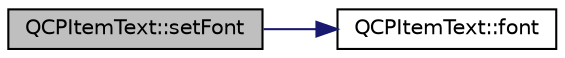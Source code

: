 digraph "QCPItemText::setFont"
{
  edge [fontname="Helvetica",fontsize="10",labelfontname="Helvetica",labelfontsize="10"];
  node [fontname="Helvetica",fontsize="10",shape=record];
  rankdir="LR";
  Node1 [label="QCPItemText::setFont",height=0.2,width=0.4,color="black", fillcolor="grey75", style="filled", fontcolor="black"];
  Node1 -> Node2 [color="midnightblue",fontsize="10",style="solid",fontname="Helvetica"];
  Node2 [label="QCPItemText::font",height=0.2,width=0.4,color="black", fillcolor="white", style="filled",URL="$class_q_c_p_item_text.html#ad34943fd68a9b1451d3e3234d072e418"];
}
